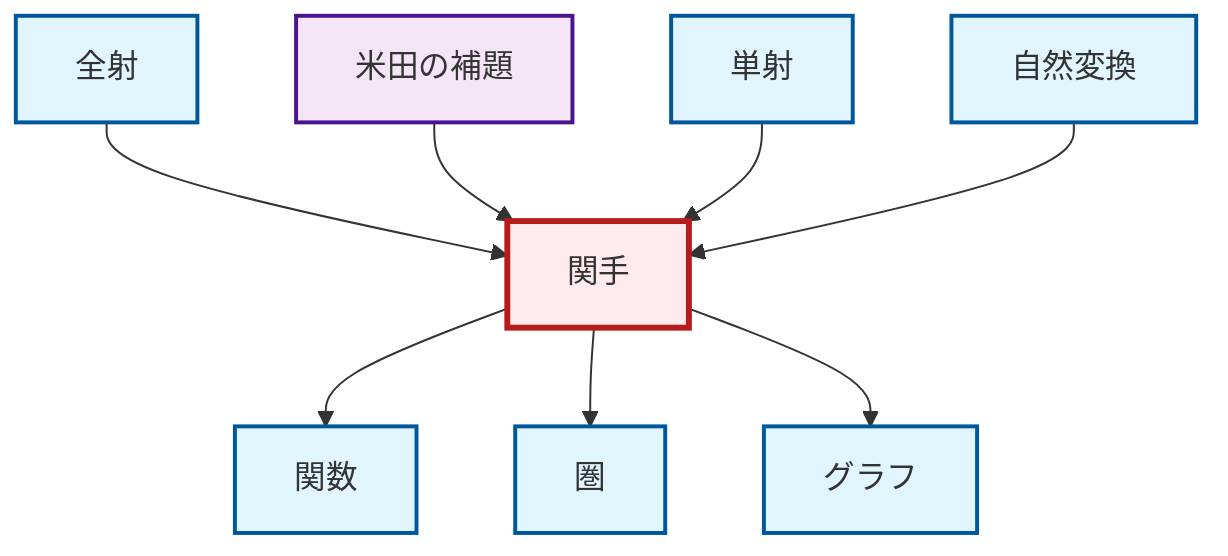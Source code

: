 graph TD
    classDef definition fill:#e1f5fe,stroke:#01579b,stroke-width:2px
    classDef theorem fill:#f3e5f5,stroke:#4a148c,stroke-width:2px
    classDef axiom fill:#fff3e0,stroke:#e65100,stroke-width:2px
    classDef example fill:#e8f5e9,stroke:#1b5e20,stroke-width:2px
    classDef current fill:#ffebee,stroke:#b71c1c,stroke-width:3px
    def-monomorphism["単射"]:::definition
    def-category["圏"]:::definition
    thm-yoneda["米田の補題"]:::theorem
    def-graph["グラフ"]:::definition
    def-natural-transformation["自然変換"]:::definition
    def-epimorphism["全射"]:::definition
    def-function["関数"]:::definition
    def-functor["関手"]:::definition
    def-epimorphism --> def-functor
    def-functor --> def-function
    thm-yoneda --> def-functor
    def-monomorphism --> def-functor
    def-natural-transformation --> def-functor
    def-functor --> def-category
    def-functor --> def-graph
    class def-functor current